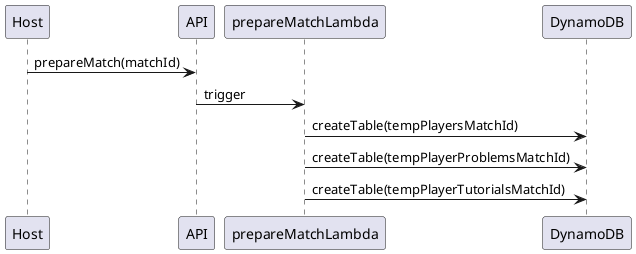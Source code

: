 @startuml koderush-prepareMatch

Host -> API : prepareMatch(matchId)
API -> prepareMatchLambda : trigger
prepareMatchLambda -> DynamoDB : createTable(tempPlayersMatchId)
prepareMatchLambda -> DynamoDB : createTable(tempPlayerProblemsMatchId)
prepareMatchLambda -> DynamoDB : createTable(tempPlayerTutorialsMatchId)

@enduml